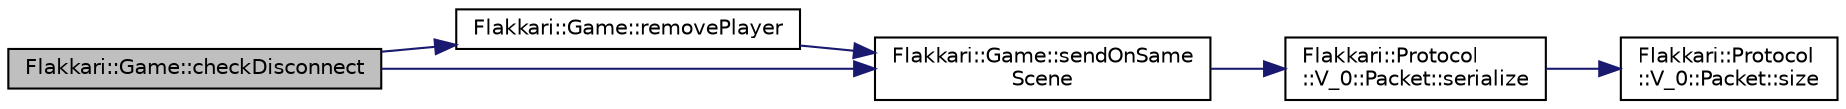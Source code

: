digraph "Flakkari::Game::checkDisconnect"
{
 // LATEX_PDF_SIZE
  edge [fontname="Helvetica",fontsize="10",labelfontname="Helvetica",labelfontsize="10"];
  node [fontname="Helvetica",fontsize="10",shape=record];
  rankdir="LR";
  Node1 [label="Flakkari::Game::checkDisconnect",height=0.2,width=0.4,color="black", fillcolor="grey75", style="filled", fontcolor="black",tooltip="Check if a player is disconnected."];
  Node1 -> Node2 [color="midnightblue",fontsize="10",style="solid",fontname="Helvetica"];
  Node2 [label="Flakkari::Game::removePlayer",height=0.2,width=0.4,color="black", fillcolor="white", style="filled",URL="$dd/ddd/classFlakkari_1_1Game.html#a223cb1b29ff76b417f493a3c74144160",tooltip="Remove a player from the game instance."];
  Node2 -> Node3 [color="midnightblue",fontsize="10",style="solid",fontname="Helvetica"];
  Node3 [label="Flakkari::Game::sendOnSame\lScene",height=0.2,width=0.4,color="black", fillcolor="white", style="filled",URL="$dd/ddd/classFlakkari_1_1Game.html#a049bba6f759cc1f72ed3ae6cbd14804f",tooltip=" "];
  Node3 -> Node4 [color="midnightblue",fontsize="10",style="solid",fontname="Helvetica"];
  Node4 [label="Flakkari::Protocol\l::V_0::Packet::serialize",height=0.2,width=0.4,color="black", fillcolor="white", style="filled",URL="$de/d9d/structFlakkari_1_1Protocol_1_1V__0_1_1Packet.html#a189dc3d94e199fd788d2d47861a5a0e5",tooltip="Serialize the packet into a buffer to be sent over the network."];
  Node4 -> Node5 [color="midnightblue",fontsize="10",style="solid",fontname="Helvetica"];
  Node5 [label="Flakkari::Protocol\l::V_0::Packet::size",height=0.2,width=0.4,color="black", fillcolor="white", style="filled",URL="$de/d9d/structFlakkari_1_1Protocol_1_1V__0_1_1Packet.html#a276e50236c57dae9372b0acd2878b845",tooltip=" "];
  Node1 -> Node3 [color="midnightblue",fontsize="10",style="solid",fontname="Helvetica"];
}
